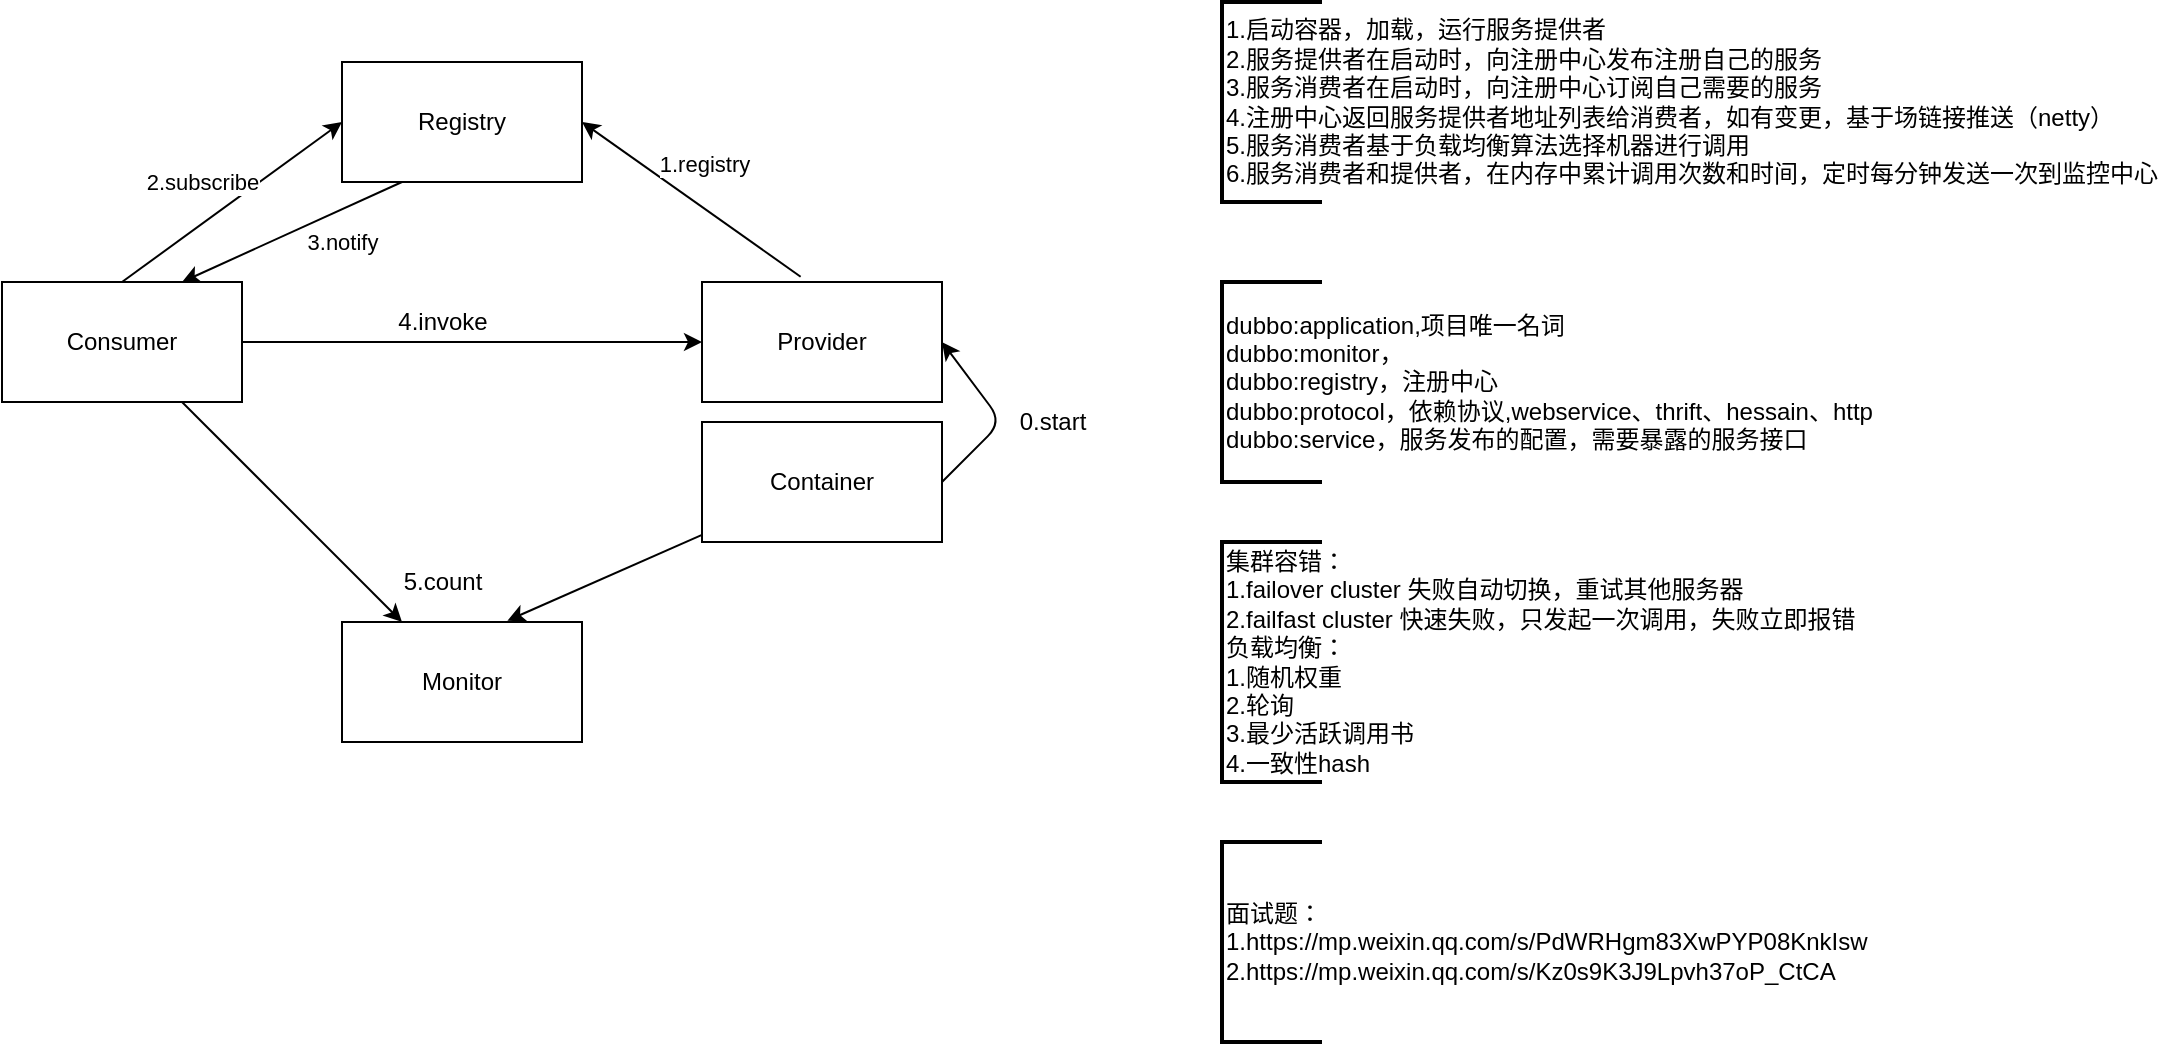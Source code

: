 <mxfile version="14.1.8" type="github">
  <diagram id="-2vOlbCm5UK6GnXF7qmE" name="Page-1">
    <mxGraphModel dx="782" dy="469" grid="1" gridSize="10" guides="1" tooltips="1" connect="1" arrows="1" fold="1" page="1" pageScale="1" pageWidth="827" pageHeight="1169" math="0" shadow="0">
      <root>
        <mxCell id="0" />
        <mxCell id="1" parent="0" />
        <mxCell id="QzGgwSaGUs0cwAOd74rH-1" value="Registry" style="rounded=0;whiteSpace=wrap;html=1;" vertex="1" parent="1">
          <mxGeometry x="330" y="70" width="120" height="60" as="geometry" />
        </mxCell>
        <mxCell id="QzGgwSaGUs0cwAOd74rH-14" style="edgeStyle=none;rounded=0;orthogonalLoop=1;jettySize=auto;html=1;" edge="1" parent="1" source="QzGgwSaGUs0cwAOd74rH-2" target="QzGgwSaGUs0cwAOd74rH-3">
          <mxGeometry relative="1" as="geometry" />
        </mxCell>
        <mxCell id="QzGgwSaGUs0cwAOd74rH-16" style="edgeStyle=none;rounded=0;orthogonalLoop=1;jettySize=auto;html=1;" edge="1" parent="1" source="QzGgwSaGUs0cwAOd74rH-2" target="QzGgwSaGUs0cwAOd74rH-4">
          <mxGeometry relative="1" as="geometry" />
        </mxCell>
        <mxCell id="QzGgwSaGUs0cwAOd74rH-2" value="Consumer" style="rounded=0;whiteSpace=wrap;html=1;" vertex="1" parent="1">
          <mxGeometry x="160" y="180" width="120" height="60" as="geometry" />
        </mxCell>
        <mxCell id="QzGgwSaGUs0cwAOd74rH-3" value="Provider" style="rounded=0;whiteSpace=wrap;html=1;" vertex="1" parent="1">
          <mxGeometry x="510" y="180" width="120" height="60" as="geometry" />
        </mxCell>
        <mxCell id="QzGgwSaGUs0cwAOd74rH-4" value="Monitor" style="rounded=0;whiteSpace=wrap;html=1;" vertex="1" parent="1">
          <mxGeometry x="330" y="350" width="120" height="60" as="geometry" />
        </mxCell>
        <mxCell id="QzGgwSaGUs0cwAOd74rH-17" style="edgeStyle=none;rounded=0;orthogonalLoop=1;jettySize=auto;html=1;entryX=0.689;entryY=-0.011;entryDx=0;entryDy=0;entryPerimeter=0;" edge="1" parent="1" source="QzGgwSaGUs0cwAOd74rH-5" target="QzGgwSaGUs0cwAOd74rH-4">
          <mxGeometry relative="1" as="geometry" />
        </mxCell>
        <mxCell id="QzGgwSaGUs0cwAOd74rH-5" value="Container" style="rounded=0;whiteSpace=wrap;html=1;" vertex="1" parent="1">
          <mxGeometry x="510" y="250" width="120" height="60" as="geometry" />
        </mxCell>
        <mxCell id="QzGgwSaGUs0cwAOd74rH-6" value="" style="endArrow=classic;html=1;entryX=1;entryY=0.5;entryDx=0;entryDy=0;exitX=0.411;exitY=-0.044;exitDx=0;exitDy=0;exitPerimeter=0;" edge="1" parent="1" source="QzGgwSaGUs0cwAOd74rH-3" target="QzGgwSaGUs0cwAOd74rH-1">
          <mxGeometry width="50" height="50" relative="1" as="geometry">
            <mxPoint x="520" y="200" as="sourcePoint" />
            <mxPoint x="570" y="150" as="targetPoint" />
          </mxGeometry>
        </mxCell>
        <mxCell id="QzGgwSaGUs0cwAOd74rH-7" value="1.registry" style="edgeLabel;html=1;align=center;verticalAlign=middle;resizable=0;points=[];" vertex="1" connectable="0" parent="QzGgwSaGUs0cwAOd74rH-6">
          <mxGeometry x="0.263" y="-1" relative="1" as="geometry">
            <mxPoint x="19.49" y="-7.44" as="offset" />
          </mxGeometry>
        </mxCell>
        <mxCell id="QzGgwSaGUs0cwAOd74rH-8" value="2.subscribe" style="endArrow=classic;html=1;exitX=0.5;exitY=0;exitDx=0;exitDy=0;" edge="1" parent="1" source="QzGgwSaGUs0cwAOd74rH-2">
          <mxGeometry x="-0.092" y="17" width="50" height="50" relative="1" as="geometry">
            <mxPoint x="280" y="150" as="sourcePoint" />
            <mxPoint x="330" y="100" as="targetPoint" />
            <mxPoint as="offset" />
          </mxGeometry>
        </mxCell>
        <mxCell id="QzGgwSaGUs0cwAOd74rH-10" value="" style="endArrow=classic;html=1;entryX=0.75;entryY=0;entryDx=0;entryDy=0;exitX=0.25;exitY=1;exitDx=0;exitDy=0;" edge="1" parent="1" source="QzGgwSaGUs0cwAOd74rH-1" target="QzGgwSaGUs0cwAOd74rH-2">
          <mxGeometry width="50" height="50" relative="1" as="geometry">
            <mxPoint x="330" y="200" as="sourcePoint" />
            <mxPoint x="380" y="150" as="targetPoint" />
          </mxGeometry>
        </mxCell>
        <mxCell id="QzGgwSaGUs0cwAOd74rH-11" value="3.notify" style="edgeLabel;html=1;align=center;verticalAlign=middle;resizable=0;points=[];" vertex="1" connectable="0" parent="QzGgwSaGUs0cwAOd74rH-10">
          <mxGeometry x="-0.24" y="1" relative="1" as="geometry">
            <mxPoint x="11.46" y="10.05" as="offset" />
          </mxGeometry>
        </mxCell>
        <mxCell id="QzGgwSaGUs0cwAOd74rH-12" value="" style="endArrow=classic;html=1;exitX=1;exitY=0.5;exitDx=0;exitDy=0;entryX=1;entryY=0.5;entryDx=0;entryDy=0;" edge="1" parent="1" source="QzGgwSaGUs0cwAOd74rH-5" target="QzGgwSaGUs0cwAOd74rH-3">
          <mxGeometry width="50" height="50" relative="1" as="geometry">
            <mxPoint x="650" y="310" as="sourcePoint" />
            <mxPoint x="700" y="260" as="targetPoint" />
            <Array as="points">
              <mxPoint x="660" y="250" />
            </Array>
          </mxGeometry>
        </mxCell>
        <mxCell id="QzGgwSaGUs0cwAOd74rH-13" value="0.start" style="text;html=1;align=center;verticalAlign=middle;resizable=0;points=[];autosize=1;" vertex="1" parent="1">
          <mxGeometry x="660" y="240" width="50" height="20" as="geometry" />
        </mxCell>
        <mxCell id="QzGgwSaGUs0cwAOd74rH-15" value="4.invoke" style="text;html=1;align=center;verticalAlign=middle;resizable=0;points=[];autosize=1;" vertex="1" parent="1">
          <mxGeometry x="350" y="190" width="60" height="20" as="geometry" />
        </mxCell>
        <mxCell id="QzGgwSaGUs0cwAOd74rH-18" value="5.count" style="text;html=1;align=center;verticalAlign=middle;resizable=0;points=[];autosize=1;" vertex="1" parent="1">
          <mxGeometry x="355" y="320" width="50" height="20" as="geometry" />
        </mxCell>
        <mxCell id="QzGgwSaGUs0cwAOd74rH-20" value="1.启动容器，加载，运行服务提供者&lt;br&gt;2.服务提供者在启动时，向注册中心发布注册自己的服务&lt;br&gt;3.服务消费者在启动时，向注册中心订阅自己需要的服务&lt;br&gt;4.注册中心返回服务提供者地址列表给消费者，如有变更，基于场链接推送（netty）&lt;br&gt;5.服务消费者基于负载均衡算法选择机器进行调用&lt;br&gt;6.服务消费者和提供者，在内存中累计调用次数和时间，定时每分钟发送一次到监控中心" style="strokeWidth=2;html=1;shape=mxgraph.flowchart.annotation_1;align=left;pointerEvents=1;" vertex="1" parent="1">
          <mxGeometry x="770" y="40" width="50" height="100" as="geometry" />
        </mxCell>
        <mxCell id="QzGgwSaGUs0cwAOd74rH-21" value="dubbo:application,项目唯一名词&lt;br&gt;dubbo:monitor，&lt;br&gt;dubbo:registry，注册中心&lt;br&gt;dubbo:protocol，依赖协议,webservice、thrift、hessain、http&lt;br&gt;dubbo:service，服务发布的配置，需要暴露的服务接口" style="strokeWidth=2;html=1;shape=mxgraph.flowchart.annotation_1;align=left;pointerEvents=1;" vertex="1" parent="1">
          <mxGeometry x="770" y="180" width="50" height="100" as="geometry" />
        </mxCell>
        <mxCell id="QzGgwSaGUs0cwAOd74rH-22" value="集群容错：&lt;br&gt;1.failover cluster 失败自动切换，重试其他服务器&lt;br&gt;2.failfast cluster 快速失败，只发起一次调用，失败立即报错&lt;br&gt;负载均衡：&lt;br&gt;1.随机权重&lt;br&gt;2.轮询&lt;br&gt;3.最少活跃调用书&lt;br&gt;4.一致性hash" style="strokeWidth=2;html=1;shape=mxgraph.flowchart.annotation_1;align=left;pointerEvents=1;" vertex="1" parent="1">
          <mxGeometry x="770" y="310" width="50" height="120" as="geometry" />
        </mxCell>
        <mxCell id="QzGgwSaGUs0cwAOd74rH-23" value="面试题：&lt;br&gt;1.https://mp.weixin.qq.com/s/PdWRHgm83XwPYP08KnkIsw&lt;br&gt;2.https://mp.weixin.qq.com/s/Kz0s9K3J9Lpvh37oP_CtCA" style="strokeWidth=2;html=1;shape=mxgraph.flowchart.annotation_1;align=left;pointerEvents=1;" vertex="1" parent="1">
          <mxGeometry x="770" y="460" width="50" height="100" as="geometry" />
        </mxCell>
      </root>
    </mxGraphModel>
  </diagram>
</mxfile>
